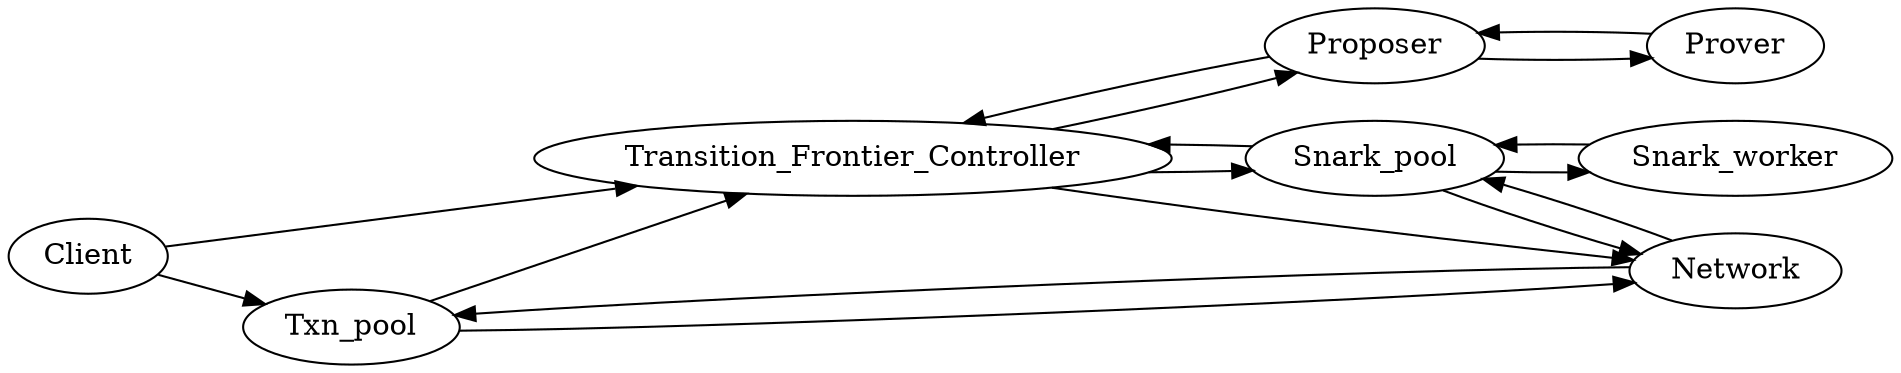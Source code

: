 digraph full_system {
  rankdir=LR;

  {Client} -> {Txn_pool Transition_Frontier_Controller};
  {Snark_pool} -> {Transition_Frontier_Controller};
  {Snark_worker} -> {Snark_pool};
  {Snark_pool} -> {Snark_worker};
  {Txn_pool} -> {Transition_Frontier_Controller};
  {Transition_Frontier_Controller} -> {Proposer Network Snark_pool}
  {Network} -> {Snark_pool Txn_pool};
  {Snark_pool Txn_pool} -> {Network};
  {Proposer} -> {Prover Transition_Frontier_Controller};
  {Prover} -> {Proposer};
}
